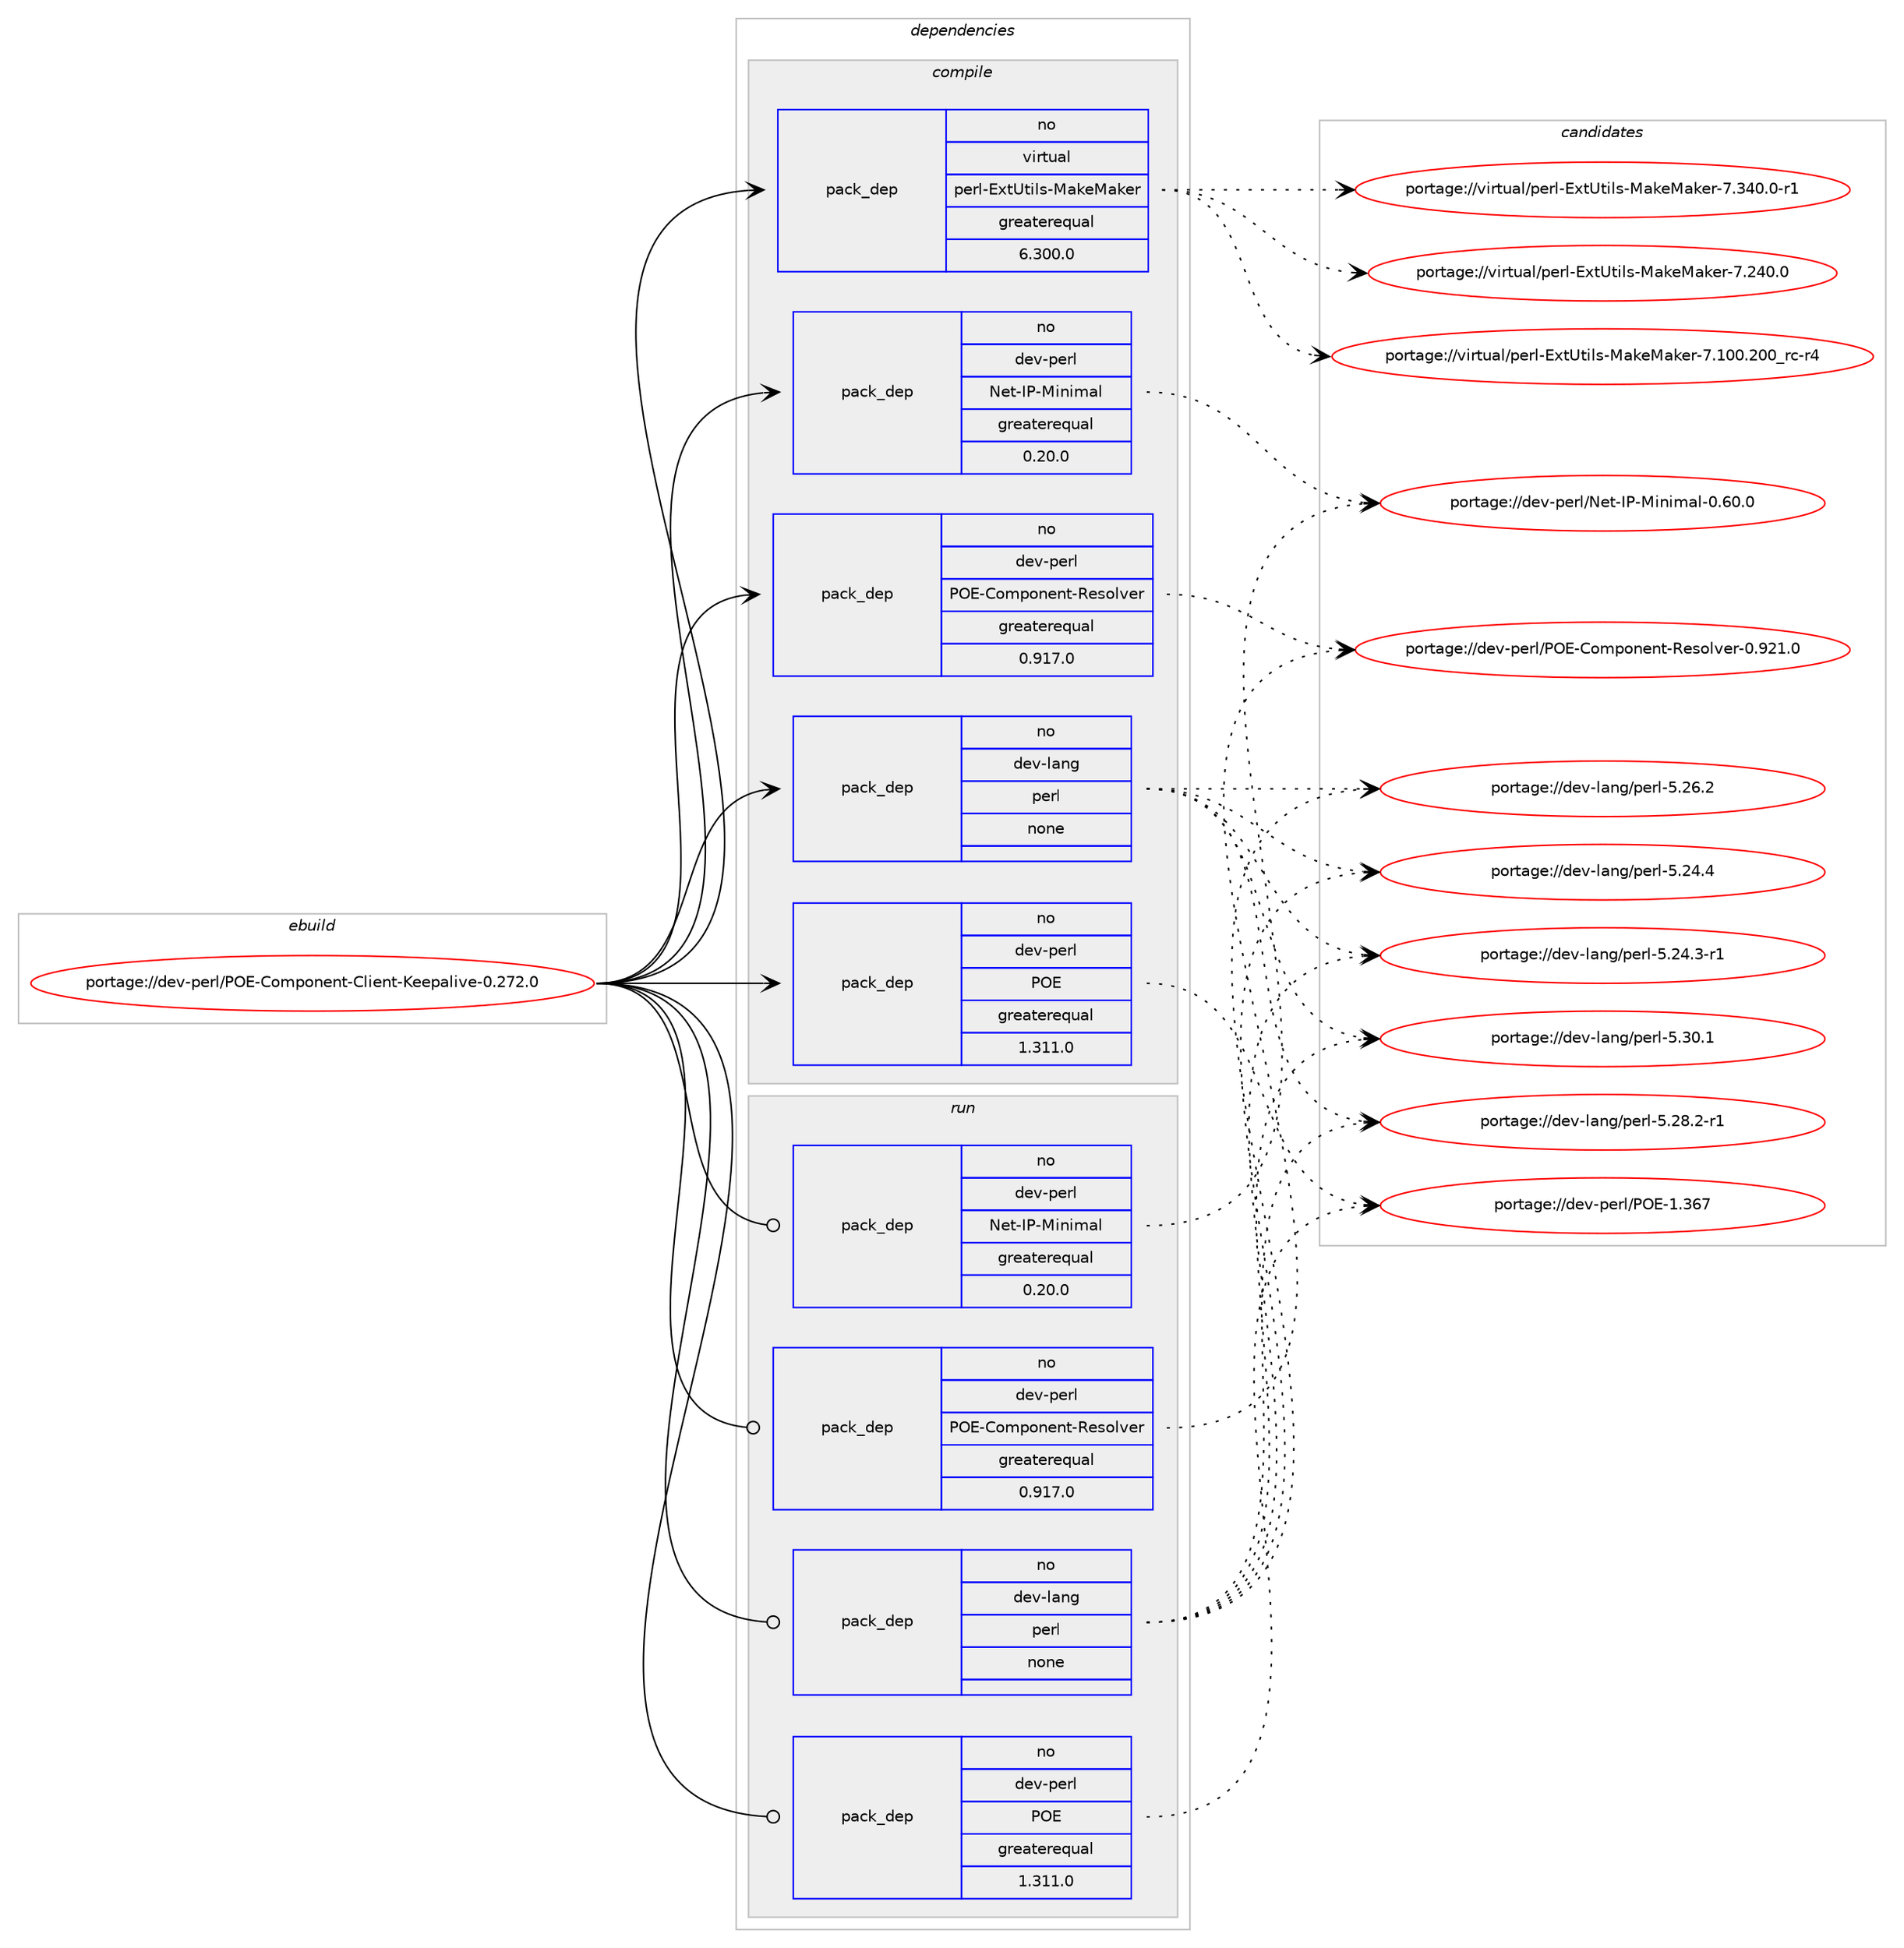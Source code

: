 digraph prolog {

# *************
# Graph options
# *************

newrank=true;
concentrate=true;
compound=true;
graph [rankdir=LR,fontname=Helvetica,fontsize=10,ranksep=1.5];#, ranksep=2.5, nodesep=0.2];
edge  [arrowhead=vee];
node  [fontname=Helvetica,fontsize=10];

# **********
# The ebuild
# **********

subgraph cluster_leftcol {
color=gray;
rank=same;
label=<<i>ebuild</i>>;
id [label="portage://dev-perl/POE-Component-Client-Keepalive-0.272.0", color=red, width=4, href="../dev-perl/POE-Component-Client-Keepalive-0.272.0.svg"];
}

# ****************
# The dependencies
# ****************

subgraph cluster_midcol {
color=gray;
label=<<i>dependencies</i>>;
subgraph cluster_compile {
fillcolor="#eeeeee";
style=filled;
label=<<i>compile</i>>;
subgraph pack358658 {
dependency485394 [label=<<TABLE BORDER="0" CELLBORDER="1" CELLSPACING="0" CELLPADDING="4" WIDTH="220"><TR><TD ROWSPAN="6" CELLPADDING="30">pack_dep</TD></TR><TR><TD WIDTH="110">no</TD></TR><TR><TD>dev-lang</TD></TR><TR><TD>perl</TD></TR><TR><TD>none</TD></TR><TR><TD></TD></TR></TABLE>>, shape=none, color=blue];
}
id:e -> dependency485394:w [weight=20,style="solid",arrowhead="vee"];
subgraph pack358659 {
dependency485395 [label=<<TABLE BORDER="0" CELLBORDER="1" CELLSPACING="0" CELLPADDING="4" WIDTH="220"><TR><TD ROWSPAN="6" CELLPADDING="30">pack_dep</TD></TR><TR><TD WIDTH="110">no</TD></TR><TR><TD>dev-perl</TD></TR><TR><TD>Net-IP-Minimal</TD></TR><TR><TD>greaterequal</TD></TR><TR><TD>0.20.0</TD></TR></TABLE>>, shape=none, color=blue];
}
id:e -> dependency485395:w [weight=20,style="solid",arrowhead="vee"];
subgraph pack358660 {
dependency485396 [label=<<TABLE BORDER="0" CELLBORDER="1" CELLSPACING="0" CELLPADDING="4" WIDTH="220"><TR><TD ROWSPAN="6" CELLPADDING="30">pack_dep</TD></TR><TR><TD WIDTH="110">no</TD></TR><TR><TD>dev-perl</TD></TR><TR><TD>POE</TD></TR><TR><TD>greaterequal</TD></TR><TR><TD>1.311.0</TD></TR></TABLE>>, shape=none, color=blue];
}
id:e -> dependency485396:w [weight=20,style="solid",arrowhead="vee"];
subgraph pack358661 {
dependency485397 [label=<<TABLE BORDER="0" CELLBORDER="1" CELLSPACING="0" CELLPADDING="4" WIDTH="220"><TR><TD ROWSPAN="6" CELLPADDING="30">pack_dep</TD></TR><TR><TD WIDTH="110">no</TD></TR><TR><TD>dev-perl</TD></TR><TR><TD>POE-Component-Resolver</TD></TR><TR><TD>greaterequal</TD></TR><TR><TD>0.917.0</TD></TR></TABLE>>, shape=none, color=blue];
}
id:e -> dependency485397:w [weight=20,style="solid",arrowhead="vee"];
subgraph pack358662 {
dependency485398 [label=<<TABLE BORDER="0" CELLBORDER="1" CELLSPACING="0" CELLPADDING="4" WIDTH="220"><TR><TD ROWSPAN="6" CELLPADDING="30">pack_dep</TD></TR><TR><TD WIDTH="110">no</TD></TR><TR><TD>virtual</TD></TR><TR><TD>perl-ExtUtils-MakeMaker</TD></TR><TR><TD>greaterequal</TD></TR><TR><TD>6.300.0</TD></TR></TABLE>>, shape=none, color=blue];
}
id:e -> dependency485398:w [weight=20,style="solid",arrowhead="vee"];
}
subgraph cluster_compileandrun {
fillcolor="#eeeeee";
style=filled;
label=<<i>compile and run</i>>;
}
subgraph cluster_run {
fillcolor="#eeeeee";
style=filled;
label=<<i>run</i>>;
subgraph pack358663 {
dependency485399 [label=<<TABLE BORDER="0" CELLBORDER="1" CELLSPACING="0" CELLPADDING="4" WIDTH="220"><TR><TD ROWSPAN="6" CELLPADDING="30">pack_dep</TD></TR><TR><TD WIDTH="110">no</TD></TR><TR><TD>dev-lang</TD></TR><TR><TD>perl</TD></TR><TR><TD>none</TD></TR><TR><TD></TD></TR></TABLE>>, shape=none, color=blue];
}
id:e -> dependency485399:w [weight=20,style="solid",arrowhead="odot"];
subgraph pack358664 {
dependency485400 [label=<<TABLE BORDER="0" CELLBORDER="1" CELLSPACING="0" CELLPADDING="4" WIDTH="220"><TR><TD ROWSPAN="6" CELLPADDING="30">pack_dep</TD></TR><TR><TD WIDTH="110">no</TD></TR><TR><TD>dev-perl</TD></TR><TR><TD>Net-IP-Minimal</TD></TR><TR><TD>greaterequal</TD></TR><TR><TD>0.20.0</TD></TR></TABLE>>, shape=none, color=blue];
}
id:e -> dependency485400:w [weight=20,style="solid",arrowhead="odot"];
subgraph pack358665 {
dependency485401 [label=<<TABLE BORDER="0" CELLBORDER="1" CELLSPACING="0" CELLPADDING="4" WIDTH="220"><TR><TD ROWSPAN="6" CELLPADDING="30">pack_dep</TD></TR><TR><TD WIDTH="110">no</TD></TR><TR><TD>dev-perl</TD></TR><TR><TD>POE</TD></TR><TR><TD>greaterequal</TD></TR><TR><TD>1.311.0</TD></TR></TABLE>>, shape=none, color=blue];
}
id:e -> dependency485401:w [weight=20,style="solid",arrowhead="odot"];
subgraph pack358666 {
dependency485402 [label=<<TABLE BORDER="0" CELLBORDER="1" CELLSPACING="0" CELLPADDING="4" WIDTH="220"><TR><TD ROWSPAN="6" CELLPADDING="30">pack_dep</TD></TR><TR><TD WIDTH="110">no</TD></TR><TR><TD>dev-perl</TD></TR><TR><TD>POE-Component-Resolver</TD></TR><TR><TD>greaterequal</TD></TR><TR><TD>0.917.0</TD></TR></TABLE>>, shape=none, color=blue];
}
id:e -> dependency485402:w [weight=20,style="solid",arrowhead="odot"];
}
}

# **************
# The candidates
# **************

subgraph cluster_choices {
rank=same;
color=gray;
label=<<i>candidates</i>>;

subgraph choice358658 {
color=black;
nodesep=1;
choice10010111845108971101034711210111410845534651484649 [label="portage://dev-lang/perl-5.30.1", color=red, width=4,href="../dev-lang/perl-5.30.1.svg"];
choice100101118451089711010347112101114108455346505646504511449 [label="portage://dev-lang/perl-5.28.2-r1", color=red, width=4,href="../dev-lang/perl-5.28.2-r1.svg"];
choice10010111845108971101034711210111410845534650544650 [label="portage://dev-lang/perl-5.26.2", color=red, width=4,href="../dev-lang/perl-5.26.2.svg"];
choice10010111845108971101034711210111410845534650524652 [label="portage://dev-lang/perl-5.24.4", color=red, width=4,href="../dev-lang/perl-5.24.4.svg"];
choice100101118451089711010347112101114108455346505246514511449 [label="portage://dev-lang/perl-5.24.3-r1", color=red, width=4,href="../dev-lang/perl-5.24.3-r1.svg"];
dependency485394:e -> choice10010111845108971101034711210111410845534651484649:w [style=dotted,weight="100"];
dependency485394:e -> choice100101118451089711010347112101114108455346505646504511449:w [style=dotted,weight="100"];
dependency485394:e -> choice10010111845108971101034711210111410845534650544650:w [style=dotted,weight="100"];
dependency485394:e -> choice10010111845108971101034711210111410845534650524652:w [style=dotted,weight="100"];
dependency485394:e -> choice100101118451089711010347112101114108455346505246514511449:w [style=dotted,weight="100"];
}
subgraph choice358659 {
color=black;
nodesep=1;
choice10010111845112101114108477810111645738045771051101051099710845484654484648 [label="portage://dev-perl/Net-IP-Minimal-0.60.0", color=red, width=4,href="../dev-perl/Net-IP-Minimal-0.60.0.svg"];
dependency485395:e -> choice10010111845112101114108477810111645738045771051101051099710845484654484648:w [style=dotted,weight="100"];
}
subgraph choice358660 {
color=black;
nodesep=1;
choice1001011184511210111410847807969454946515455 [label="portage://dev-perl/POE-1.367", color=red, width=4,href="../dev-perl/POE-1.367.svg"];
dependency485396:e -> choice1001011184511210111410847807969454946515455:w [style=dotted,weight="100"];
}
subgraph choice358661 {
color=black;
nodesep=1;
choice1001011184511210111410847807969456711110911211111010111011645821011151111081181011144548465750494648 [label="portage://dev-perl/POE-Component-Resolver-0.921.0", color=red, width=4,href="../dev-perl/POE-Component-Resolver-0.921.0.svg"];
dependency485397:e -> choice1001011184511210111410847807969456711110911211111010111011645821011151111081181011144548465750494648:w [style=dotted,weight="100"];
}
subgraph choice358662 {
color=black;
nodesep=1;
choice1181051141161179710847112101114108456912011685116105108115457797107101779710710111445554651524846484511449 [label="portage://virtual/perl-ExtUtils-MakeMaker-7.340.0-r1", color=red, width=4,href="../virtual/perl-ExtUtils-MakeMaker-7.340.0-r1.svg"];
choice118105114116117971084711210111410845691201168511610510811545779710710177971071011144555465052484648 [label="portage://virtual/perl-ExtUtils-MakeMaker-7.240.0", color=red, width=4,href="../virtual/perl-ExtUtils-MakeMaker-7.240.0.svg"];
choice118105114116117971084711210111410845691201168511610510811545779710710177971071011144555464948484650484895114994511452 [label="portage://virtual/perl-ExtUtils-MakeMaker-7.100.200_rc-r4", color=red, width=4,href="../virtual/perl-ExtUtils-MakeMaker-7.100.200_rc-r4.svg"];
dependency485398:e -> choice1181051141161179710847112101114108456912011685116105108115457797107101779710710111445554651524846484511449:w [style=dotted,weight="100"];
dependency485398:e -> choice118105114116117971084711210111410845691201168511610510811545779710710177971071011144555465052484648:w [style=dotted,weight="100"];
dependency485398:e -> choice118105114116117971084711210111410845691201168511610510811545779710710177971071011144555464948484650484895114994511452:w [style=dotted,weight="100"];
}
subgraph choice358663 {
color=black;
nodesep=1;
choice10010111845108971101034711210111410845534651484649 [label="portage://dev-lang/perl-5.30.1", color=red, width=4,href="../dev-lang/perl-5.30.1.svg"];
choice100101118451089711010347112101114108455346505646504511449 [label="portage://dev-lang/perl-5.28.2-r1", color=red, width=4,href="../dev-lang/perl-5.28.2-r1.svg"];
choice10010111845108971101034711210111410845534650544650 [label="portage://dev-lang/perl-5.26.2", color=red, width=4,href="../dev-lang/perl-5.26.2.svg"];
choice10010111845108971101034711210111410845534650524652 [label="portage://dev-lang/perl-5.24.4", color=red, width=4,href="../dev-lang/perl-5.24.4.svg"];
choice100101118451089711010347112101114108455346505246514511449 [label="portage://dev-lang/perl-5.24.3-r1", color=red, width=4,href="../dev-lang/perl-5.24.3-r1.svg"];
dependency485399:e -> choice10010111845108971101034711210111410845534651484649:w [style=dotted,weight="100"];
dependency485399:e -> choice100101118451089711010347112101114108455346505646504511449:w [style=dotted,weight="100"];
dependency485399:e -> choice10010111845108971101034711210111410845534650544650:w [style=dotted,weight="100"];
dependency485399:e -> choice10010111845108971101034711210111410845534650524652:w [style=dotted,weight="100"];
dependency485399:e -> choice100101118451089711010347112101114108455346505246514511449:w [style=dotted,weight="100"];
}
subgraph choice358664 {
color=black;
nodesep=1;
choice10010111845112101114108477810111645738045771051101051099710845484654484648 [label="portage://dev-perl/Net-IP-Minimal-0.60.0", color=red, width=4,href="../dev-perl/Net-IP-Minimal-0.60.0.svg"];
dependency485400:e -> choice10010111845112101114108477810111645738045771051101051099710845484654484648:w [style=dotted,weight="100"];
}
subgraph choice358665 {
color=black;
nodesep=1;
choice1001011184511210111410847807969454946515455 [label="portage://dev-perl/POE-1.367", color=red, width=4,href="../dev-perl/POE-1.367.svg"];
dependency485401:e -> choice1001011184511210111410847807969454946515455:w [style=dotted,weight="100"];
}
subgraph choice358666 {
color=black;
nodesep=1;
choice1001011184511210111410847807969456711110911211111010111011645821011151111081181011144548465750494648 [label="portage://dev-perl/POE-Component-Resolver-0.921.0", color=red, width=4,href="../dev-perl/POE-Component-Resolver-0.921.0.svg"];
dependency485402:e -> choice1001011184511210111410847807969456711110911211111010111011645821011151111081181011144548465750494648:w [style=dotted,weight="100"];
}
}

}
